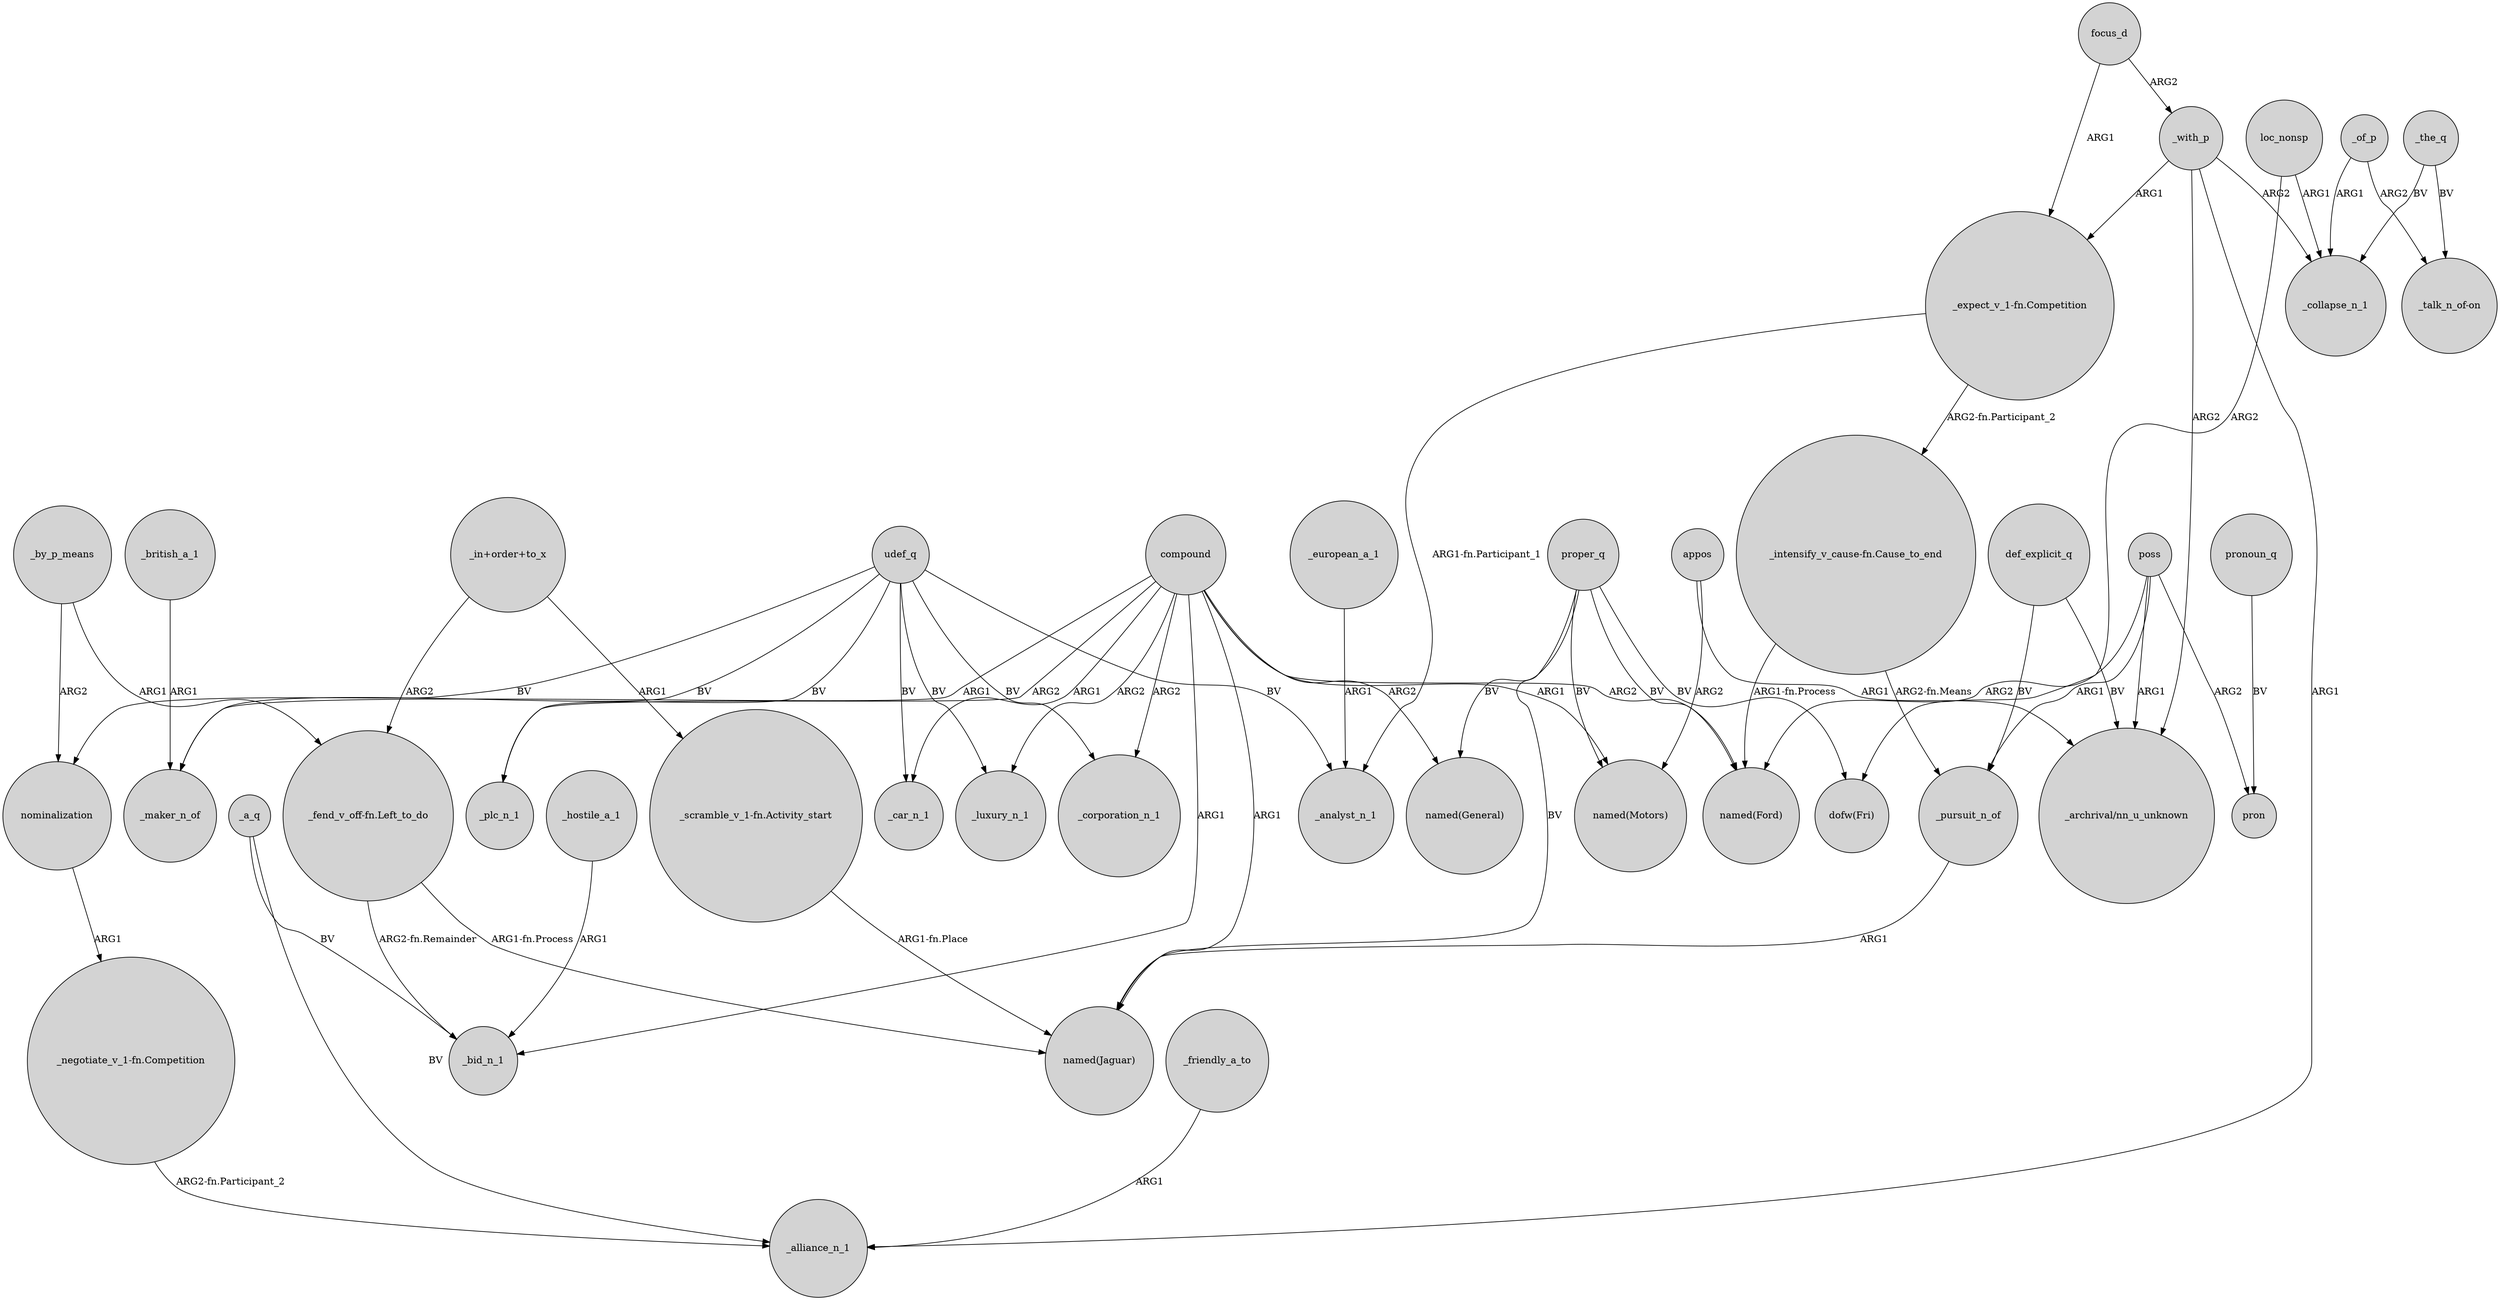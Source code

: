 digraph {
	node [shape=circle style=filled]
	_a_q -> _bid_n_1 [label=BV]
	poss -> "_archrival/nn_u_unknown" [label=ARG1]
	"_intensify_v_cause-fn.Cause_to_end" -> _pursuit_n_of [label="ARG2-fn.Means"]
	poss -> _pursuit_n_of [label=ARG1]
	_british_a_1 -> _maker_n_of [label=ARG1]
	compound -> _plc_n_1 [label=ARG2]
	compound -> _car_n_1 [label=ARG1]
	proper_q -> "dofw(Fri)" [label=BV]
	focus_d -> _with_p [label=ARG2]
	proper_q -> "named(Ford)" [label=BV]
	udef_q -> _analyst_n_1 [label=BV]
	_a_q -> _alliance_n_1 [label=BV]
	compound -> _luxury_n_1 [label=ARG2]
	loc_nonsp -> "dofw(Fri)" [label=ARG2]
	appos -> "_archrival/nn_u_unknown" [label=ARG1]
	_of_p -> _collapse_n_1 [label=ARG1]
	udef_q -> nominalization [label=BV]
	udef_q -> _luxury_n_1 [label=BV]
	"_in+order+to_x" -> "_scramble_v_1-fn.Activity_start" [label=ARG1]
	compound -> "named(Ford)" [label=ARG2]
	_european_a_1 -> _analyst_n_1 [label=ARG1]
	_with_p -> "_expect_v_1-fn.Competition" [label=ARG1]
	"_expect_v_1-fn.Competition" -> "_intensify_v_cause-fn.Cause_to_end" [label="ARG2-fn.Participant_2"]
	udef_q -> _maker_n_of [label=BV]
	pronoun_q -> pron [label=BV]
	compound -> "named(Motors)" [label=ARG1]
	"_fend_v_off-fn.Left_to_do" -> "named(Jaguar)" [label="ARG1-fn.Process"]
	poss -> pron [label=ARG2]
	_hostile_a_1 -> _bid_n_1 [label=ARG1]
	_by_p_means -> "_fend_v_off-fn.Left_to_do" [label=ARG1]
	_the_q -> "_talk_n_of-on" [label=BV]
	def_explicit_q -> "_archrival/nn_u_unknown" [label=BV]
	_by_p_means -> nominalization [label=ARG2]
	focus_d -> "_expect_v_1-fn.Competition" [label=ARG1]
	udef_q -> _car_n_1 [label=BV]
	proper_q -> "named(Jaguar)" [label=BV]
	_friendly_a_to -> _alliance_n_1 [label=ARG1]
	proper_q -> "named(General)" [label=BV]
	"_in+order+to_x" -> "_fend_v_off-fn.Left_to_do" [label=ARG2]
	def_explicit_q -> _pursuit_n_of [label=BV]
	_the_q -> _collapse_n_1 [label=BV]
	"_scramble_v_1-fn.Activity_start" -> "named(Jaguar)" [label="ARG1-fn.Place"]
	loc_nonsp -> _collapse_n_1 [label=ARG1]
	poss -> "named(Ford)" [label=ARG2]
	_with_p -> _collapse_n_1 [label=ARG2]
	"_intensify_v_cause-fn.Cause_to_end" -> "named(Ford)" [label="ARG1-fn.Process"]
	_pursuit_n_of -> "named(Jaguar)" [label=ARG1]
	compound -> _corporation_n_1 [label=ARG2]
	compound -> _maker_n_of [label=ARG1]
	udef_q -> _corporation_n_1 [label=BV]
	_of_p -> "_talk_n_of-on" [label=ARG2]
	appos -> "named(Motors)" [label=ARG2]
	nominalization -> "_negotiate_v_1-fn.Competition" [label=ARG1]
	udef_q -> _plc_n_1 [label=BV]
	_with_p -> _alliance_n_1 [label=ARG1]
	"_fend_v_off-fn.Left_to_do" -> _bid_n_1 [label="ARG2-fn.Remainder"]
	proper_q -> "named(Motors)" [label=BV]
	"_negotiate_v_1-fn.Competition" -> _alliance_n_1 [label="ARG2-fn.Participant_2"]
	compound -> _bid_n_1 [label=ARG1]
	"_expect_v_1-fn.Competition" -> _analyst_n_1 [label="ARG1-fn.Participant_1"]
	_with_p -> "_archrival/nn_u_unknown" [label=ARG2]
	compound -> "named(General)" [label=ARG2]
	compound -> "named(Jaguar)" [label=ARG1]
}
